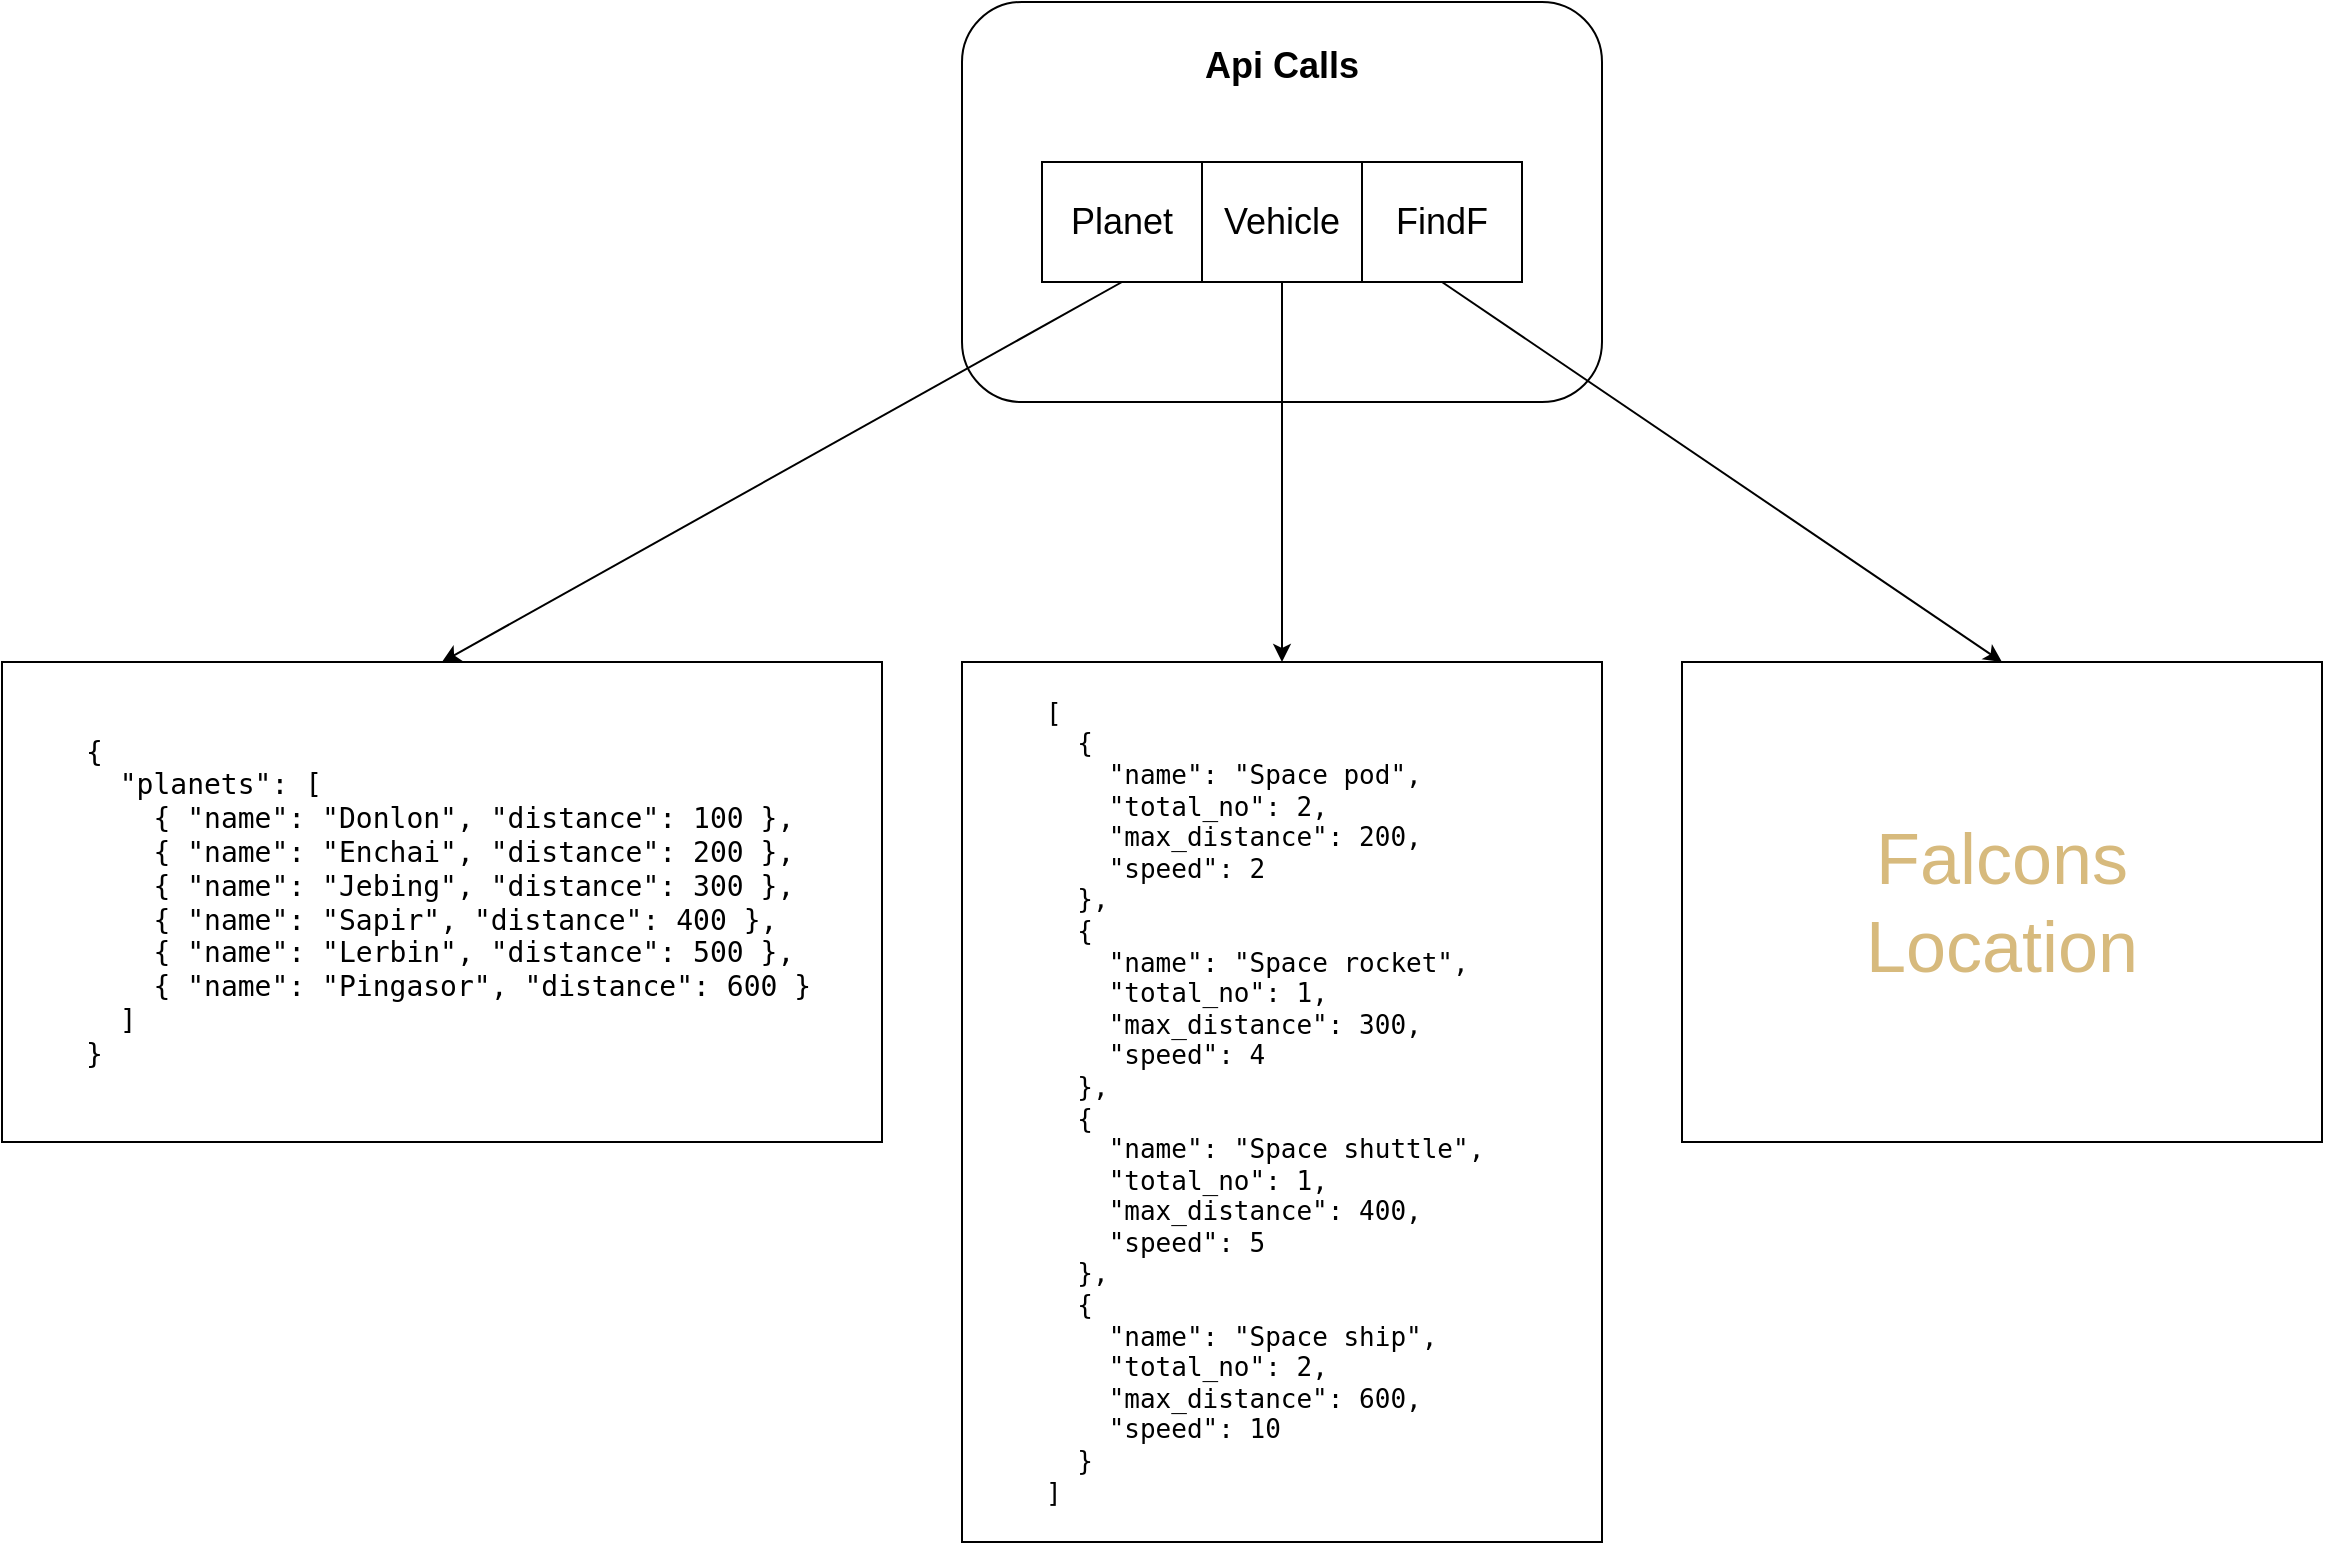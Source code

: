 <mxfile>
    <diagram id="tH6w5fbUkzaOGa8yHMxp" name="Page-1">
        <mxGraphModel dx="708" dy="837" grid="1" gridSize="10" guides="1" tooltips="1" connect="1" arrows="1" fold="1" page="0" pageScale="1" pageWidth="850" pageHeight="1100" math="0" shadow="0">
            <root>
                <mxCell id="0"/>
                <mxCell id="1" parent="0"/>
                <mxCell id="2" value="&lt;h2&gt;Api Calls&lt;/h2&gt;" style="rounded=1;whiteSpace=wrap;html=1;fillColor=default;fillStyle=auto;horizontal=1;verticalAlign=top;" parent="1" vertex="1">
                    <mxGeometry x="520" y="-10" width="320" height="200" as="geometry"/>
                </mxCell>
                <mxCell id="13" style="edgeStyle=none;html=1;exitX=0.5;exitY=1;exitDx=0;exitDy=0;entryX=0.5;entryY=0;entryDx=0;entryDy=0;fontSize=13;" parent="1" source="3" target="9" edge="1">
                    <mxGeometry relative="1" as="geometry"/>
                </mxCell>
                <mxCell id="3" value="Planet" style="whiteSpace=wrap;html=1;fontSize=18;" parent="1" vertex="1">
                    <mxGeometry x="560" y="70" width="80" height="60" as="geometry"/>
                </mxCell>
                <mxCell id="16" style="edgeStyle=none;html=1;entryX=0.5;entryY=0;entryDx=0;entryDy=0;fontSize=36;" parent="1" source="4" target="10" edge="1">
                    <mxGeometry relative="1" as="geometry"/>
                </mxCell>
                <mxCell id="4" value="Vehicle" style="whiteSpace=wrap;html=1;fontSize=18;" parent="1" vertex="1">
                    <mxGeometry x="640" y="70" width="80" height="60" as="geometry"/>
                </mxCell>
                <mxCell id="8" style="edgeStyle=none;html=1;exitX=0.5;exitY=1;exitDx=0;exitDy=0;entryX=0.5;entryY=0;entryDx=0;entryDy=0;fontSize=18;" parent="1" source="5" target="14" edge="1">
                    <mxGeometry relative="1" as="geometry">
                        <mxPoint x="1060" y="320" as="targetPoint"/>
                    </mxGeometry>
                </mxCell>
                <mxCell id="5" value="FindF" style="whiteSpace=wrap;html=1;fontSize=18;" parent="1" vertex="1">
                    <mxGeometry x="720" y="70" width="80" height="60" as="geometry"/>
                </mxCell>
                <mxCell id="9" value="&lt;blockquote style=&quot;margin: 0 0 0 40px; border: none; padding: 0px;&quot;&gt;&lt;div style=&quot;font-size: 14px;&quot;&gt;&lt;div&gt;&lt;pre&gt;&lt;div class=&quot;p-4 overflow-y-auto&quot;&gt;&lt;code class=&quot;!whitespace-pre hljs language-json&quot;&gt;&lt;span class=&quot;hljs-punctuation&quot;&gt;{&lt;/span&gt;&lt;br/&gt;  &lt;span class=&quot;hljs-attr&quot;&gt;&quot;planets&quot;&lt;/span&gt;&lt;span class=&quot;hljs-punctuation&quot;&gt;:&lt;/span&gt; &lt;span class=&quot;hljs-punctuation&quot;&gt;[&lt;/span&gt;&lt;br/&gt;    &lt;span class=&quot;hljs-punctuation&quot;&gt;{&lt;/span&gt; &lt;span class=&quot;hljs-attr&quot;&gt;&quot;name&quot;&lt;/span&gt;&lt;span class=&quot;hljs-punctuation&quot;&gt;:&lt;/span&gt; &lt;span class=&quot;hljs-string&quot;&gt;&quot;Donlon&quot;&lt;/span&gt;&lt;span class=&quot;hljs-punctuation&quot;&gt;,&lt;/span&gt; &lt;span class=&quot;hljs-attr&quot;&gt;&quot;distance&quot;&lt;/span&gt;&lt;span class=&quot;hljs-punctuation&quot;&gt;:&lt;/span&gt; &lt;span class=&quot;hljs-number&quot;&gt;100&lt;/span&gt; &lt;span class=&quot;hljs-punctuation&quot;&gt;}&lt;/span&gt;&lt;span class=&quot;hljs-punctuation&quot;&gt;,&lt;/span&gt;&lt;br/&gt;    &lt;span class=&quot;hljs-punctuation&quot;&gt;{&lt;/span&gt; &lt;span class=&quot;hljs-attr&quot;&gt;&quot;name&quot;&lt;/span&gt;&lt;span class=&quot;hljs-punctuation&quot;&gt;:&lt;/span&gt; &lt;span class=&quot;hljs-string&quot;&gt;&quot;Enchai&quot;&lt;/span&gt;&lt;span class=&quot;hljs-punctuation&quot;&gt;,&lt;/span&gt; &lt;span class=&quot;hljs-attr&quot;&gt;&quot;distance&quot;&lt;/span&gt;&lt;span class=&quot;hljs-punctuation&quot;&gt;:&lt;/span&gt; &lt;span class=&quot;hljs-number&quot;&gt;200&lt;/span&gt; &lt;span class=&quot;hljs-punctuation&quot;&gt;}&lt;/span&gt;&lt;span class=&quot;hljs-punctuation&quot;&gt;,&lt;/span&gt;&lt;br/&gt;    &lt;span class=&quot;hljs-punctuation&quot;&gt;{&lt;/span&gt; &lt;span class=&quot;hljs-attr&quot;&gt;&quot;name&quot;&lt;/span&gt;&lt;span class=&quot;hljs-punctuation&quot;&gt;:&lt;/span&gt; &lt;span class=&quot;hljs-string&quot;&gt;&quot;Jebing&quot;&lt;/span&gt;&lt;span class=&quot;hljs-punctuation&quot;&gt;,&lt;/span&gt; &lt;span class=&quot;hljs-attr&quot;&gt;&quot;distance&quot;&lt;/span&gt;&lt;span class=&quot;hljs-punctuation&quot;&gt;:&lt;/span&gt; &lt;span class=&quot;hljs-number&quot;&gt;300&lt;/span&gt; &lt;span class=&quot;hljs-punctuation&quot;&gt;}&lt;/span&gt;&lt;span class=&quot;hljs-punctuation&quot;&gt;,&lt;/span&gt;&lt;br/&gt;    &lt;span class=&quot;hljs-punctuation&quot;&gt;{&lt;/span&gt; &lt;span class=&quot;hljs-attr&quot;&gt;&quot;name&quot;&lt;/span&gt;&lt;span class=&quot;hljs-punctuation&quot;&gt;:&lt;/span&gt; &lt;span class=&quot;hljs-string&quot;&gt;&quot;Sapir&quot;&lt;/span&gt;&lt;span class=&quot;hljs-punctuation&quot;&gt;,&lt;/span&gt; &lt;span class=&quot;hljs-attr&quot;&gt;&quot;distance&quot;&lt;/span&gt;&lt;span class=&quot;hljs-punctuation&quot;&gt;:&lt;/span&gt; &lt;span class=&quot;hljs-number&quot;&gt;400&lt;/span&gt; &lt;span class=&quot;hljs-punctuation&quot;&gt;}&lt;/span&gt;&lt;span class=&quot;hljs-punctuation&quot;&gt;,&lt;/span&gt;&lt;br/&gt;    &lt;span class=&quot;hljs-punctuation&quot;&gt;{&lt;/span&gt; &lt;span class=&quot;hljs-attr&quot;&gt;&quot;name&quot;&lt;/span&gt;&lt;span class=&quot;hljs-punctuation&quot;&gt;:&lt;/span&gt; &lt;span class=&quot;hljs-string&quot;&gt;&quot;Lerbin&quot;&lt;/span&gt;&lt;span class=&quot;hljs-punctuation&quot;&gt;,&lt;/span&gt; &lt;span class=&quot;hljs-attr&quot;&gt;&quot;distance&quot;&lt;/span&gt;&lt;span class=&quot;hljs-punctuation&quot;&gt;:&lt;/span&gt; &lt;span class=&quot;hljs-number&quot;&gt;500&lt;/span&gt; &lt;span class=&quot;hljs-punctuation&quot;&gt;}&lt;/span&gt;&lt;span class=&quot;hljs-punctuation&quot;&gt;,&lt;/span&gt;&lt;br/&gt;    &lt;span class=&quot;hljs-punctuation&quot;&gt;{&lt;/span&gt; &lt;span class=&quot;hljs-attr&quot;&gt;&quot;name&quot;&lt;/span&gt;&lt;span class=&quot;hljs-punctuation&quot;&gt;:&lt;/span&gt; &lt;span class=&quot;hljs-string&quot;&gt;&quot;Pingasor&quot;&lt;/span&gt;&lt;span class=&quot;hljs-punctuation&quot;&gt;,&lt;/span&gt; &lt;span class=&quot;hljs-attr&quot;&gt;&quot;distance&quot;&lt;/span&gt;&lt;span class=&quot;hljs-punctuation&quot;&gt;:&lt;/span&gt; &lt;span class=&quot;hljs-number&quot;&gt;600&lt;/span&gt; &lt;span class=&quot;hljs-punctuation&quot;&gt;}&lt;/span&gt;&lt;br/&gt;  &lt;span class=&quot;hljs-punctuation&quot;&gt;]&lt;/span&gt;&lt;br/&gt;&lt;span class=&quot;hljs-punctuation&quot;&gt;}&lt;/span&gt;&lt;br/&gt;&lt;/code&gt;&lt;/div&gt;&lt;/pre&gt;&lt;/div&gt;&lt;/div&gt;&lt;/blockquote&gt;" style="whiteSpace=wrap;html=1;fontSize=18;align=left;" parent="1" vertex="1">
                    <mxGeometry x="40" y="320" width="440" height="240" as="geometry"/>
                </mxCell>
                <mxCell id="10" value="&lt;blockquote style=&quot;margin: 0 0 0 40px; border: none; padding: 0px;&quot;&gt;&lt;div style=&quot;font-size: 14px;&quot;&gt;&lt;div&gt;&lt;pre&gt;&lt;div style=&quot;font-size: 13px;&quot; class=&quot;p-4 overflow-y-auto&quot;&gt;&lt;code class=&quot;!whitespace-pre hljs language-json&quot;&gt;&lt;span class=&quot;hljs-punctuation&quot;&gt;[&lt;/span&gt;&lt;br&gt;  &lt;span class=&quot;hljs-punctuation&quot;&gt;{&lt;/span&gt;&lt;br&gt;    &lt;span class=&quot;hljs-attr&quot;&gt;&quot;name&quot;&lt;/span&gt;&lt;span class=&quot;hljs-punctuation&quot;&gt;:&lt;/span&gt; &lt;span class=&quot;hljs-string&quot;&gt;&quot;Space pod&quot;&lt;/span&gt;&lt;span class=&quot;hljs-punctuation&quot;&gt;,&lt;/span&gt;&lt;br&gt;    &lt;span class=&quot;hljs-attr&quot;&gt;&quot;total_no&quot;&lt;/span&gt;&lt;span class=&quot;hljs-punctuation&quot;&gt;:&lt;/span&gt; &lt;span class=&quot;hljs-number&quot;&gt;2&lt;/span&gt;&lt;span class=&quot;hljs-punctuation&quot;&gt;,&lt;/span&gt;&lt;br&gt;    &lt;span class=&quot;hljs-attr&quot;&gt;&quot;max_distance&quot;&lt;/span&gt;&lt;span class=&quot;hljs-punctuation&quot;&gt;:&lt;/span&gt; &lt;span class=&quot;hljs-number&quot;&gt;200&lt;/span&gt;&lt;span class=&quot;hljs-punctuation&quot;&gt;,&lt;/span&gt;&lt;br&gt;    &lt;span class=&quot;hljs-attr&quot;&gt;&quot;speed&quot;&lt;/span&gt;&lt;span class=&quot;hljs-punctuation&quot;&gt;:&lt;/span&gt; &lt;span class=&quot;hljs-number&quot;&gt;2&lt;/span&gt;&lt;br&gt;  &lt;span class=&quot;hljs-punctuation&quot;&gt;}&lt;/span&gt;&lt;span class=&quot;hljs-punctuation&quot;&gt;,&lt;/span&gt;&lt;br&gt;  &lt;span class=&quot;hljs-punctuation&quot;&gt;{&lt;/span&gt;&lt;br&gt;    &lt;span class=&quot;hljs-attr&quot;&gt;&quot;name&quot;&lt;/span&gt;&lt;span class=&quot;hljs-punctuation&quot;&gt;:&lt;/span&gt; &lt;span class=&quot;hljs-string&quot;&gt;&quot;Space rocket&quot;&lt;/span&gt;&lt;span class=&quot;hljs-punctuation&quot;&gt;,&lt;/span&gt;&lt;br&gt;    &lt;span class=&quot;hljs-attr&quot;&gt;&quot;total_no&quot;&lt;/span&gt;&lt;span class=&quot;hljs-punctuation&quot;&gt;:&lt;/span&gt; &lt;span class=&quot;hljs-number&quot;&gt;1&lt;/span&gt;&lt;span class=&quot;hljs-punctuation&quot;&gt;,&lt;/span&gt;&lt;br&gt;    &lt;span class=&quot;hljs-attr&quot;&gt;&quot;max_distance&quot;&lt;/span&gt;&lt;span class=&quot;hljs-punctuation&quot;&gt;:&lt;/span&gt; &lt;span class=&quot;hljs-number&quot;&gt;300&lt;/span&gt;&lt;span class=&quot;hljs-punctuation&quot;&gt;,&lt;/span&gt;&lt;br&gt;    &lt;span class=&quot;hljs-attr&quot;&gt;&quot;speed&quot;&lt;/span&gt;&lt;span class=&quot;hljs-punctuation&quot;&gt;:&lt;/span&gt; &lt;span class=&quot;hljs-number&quot;&gt;4&lt;/span&gt;&lt;br&gt;  &lt;span class=&quot;hljs-punctuation&quot;&gt;}&lt;/span&gt;&lt;span class=&quot;hljs-punctuation&quot;&gt;,&lt;/span&gt;&lt;br&gt;  &lt;span class=&quot;hljs-punctuation&quot;&gt;{&lt;/span&gt;&lt;br&gt;    &lt;span class=&quot;hljs-attr&quot;&gt;&quot;name&quot;&lt;/span&gt;&lt;span class=&quot;hljs-punctuation&quot;&gt;:&lt;/span&gt; &lt;span class=&quot;hljs-string&quot;&gt;&quot;Space shuttle&quot;&lt;/span&gt;&lt;span class=&quot;hljs-punctuation&quot;&gt;,&lt;/span&gt;&lt;br&gt;    &lt;span class=&quot;hljs-attr&quot;&gt;&quot;total_no&quot;&lt;/span&gt;&lt;span class=&quot;hljs-punctuation&quot;&gt;:&lt;/span&gt; &lt;span class=&quot;hljs-number&quot;&gt;1&lt;/span&gt;&lt;span class=&quot;hljs-punctuation&quot;&gt;,&lt;/span&gt;&lt;br&gt;    &lt;span class=&quot;hljs-attr&quot;&gt;&quot;max_distance&quot;&lt;/span&gt;&lt;span class=&quot;hljs-punctuation&quot;&gt;:&lt;/span&gt; &lt;span class=&quot;hljs-number&quot;&gt;400&lt;/span&gt;&lt;span class=&quot;hljs-punctuation&quot;&gt;,&lt;/span&gt;&lt;br&gt;    &lt;span class=&quot;hljs-attr&quot;&gt;&quot;speed&quot;&lt;/span&gt;&lt;span class=&quot;hljs-punctuation&quot;&gt;:&lt;/span&gt; &lt;span class=&quot;hljs-number&quot;&gt;5&lt;/span&gt;&lt;br&gt;  &lt;span class=&quot;hljs-punctuation&quot;&gt;}&lt;/span&gt;&lt;span class=&quot;hljs-punctuation&quot;&gt;,&lt;/span&gt;&lt;br&gt;  &lt;span class=&quot;hljs-punctuation&quot;&gt;{&lt;/span&gt;&lt;br&gt;    &lt;span class=&quot;hljs-attr&quot;&gt;&quot;name&quot;&lt;/span&gt;&lt;span class=&quot;hljs-punctuation&quot;&gt;:&lt;/span&gt; &lt;span class=&quot;hljs-string&quot;&gt;&quot;Space ship&quot;&lt;/span&gt;&lt;span class=&quot;hljs-punctuation&quot;&gt;,&lt;/span&gt;&lt;br&gt;    &lt;span class=&quot;hljs-attr&quot;&gt;&quot;total_no&quot;&lt;/span&gt;&lt;span class=&quot;hljs-punctuation&quot;&gt;:&lt;/span&gt; &lt;span class=&quot;hljs-number&quot;&gt;2&lt;/span&gt;&lt;span class=&quot;hljs-punctuation&quot;&gt;,&lt;/span&gt;&lt;br&gt;    &lt;span class=&quot;hljs-attr&quot;&gt;&quot;max_distance&quot;&lt;/span&gt;&lt;span class=&quot;hljs-punctuation&quot;&gt;:&lt;/span&gt; &lt;span class=&quot;hljs-number&quot;&gt;600&lt;/span&gt;&lt;span class=&quot;hljs-punctuation&quot;&gt;,&lt;/span&gt;&lt;br&gt;    &lt;span class=&quot;hljs-attr&quot;&gt;&quot;speed&quot;&lt;/span&gt;&lt;span class=&quot;hljs-punctuation&quot;&gt;:&lt;/span&gt; &lt;span class=&quot;hljs-number&quot;&gt;10&lt;/span&gt;&lt;br&gt;  &lt;span class=&quot;hljs-punctuation&quot;&gt;}&lt;/span&gt;&lt;br&gt;&lt;span class=&quot;hljs-punctuation&quot;&gt;]&lt;/span&gt;&lt;br&gt;&lt;/code&gt;&lt;/div&gt;&lt;/pre&gt;&lt;/div&gt;&lt;/div&gt;&lt;/blockquote&gt;" style="whiteSpace=wrap;html=1;fontSize=18;align=left;" parent="1" vertex="1">
                    <mxGeometry x="520" y="320" width="320" height="440" as="geometry"/>
                </mxCell>
                <mxCell id="14" value="&lt;font style=&quot;font-size: 36px;&quot; color=&quot;#d7ba7d&quot;&gt;Falcons&lt;br&gt;Location&lt;br&gt;&lt;/font&gt;" style="whiteSpace=wrap;html=1;fontSize=18;align=center;" parent="1" vertex="1">
                    <mxGeometry x="880" y="320" width="320" height="240" as="geometry"/>
                </mxCell>
            </root>
        </mxGraphModel>
    </diagram>
</mxfile>